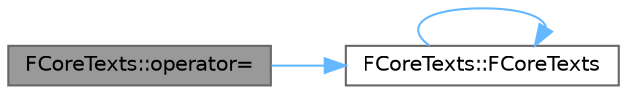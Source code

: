 digraph "FCoreTexts::operator="
{
 // INTERACTIVE_SVG=YES
 // LATEX_PDF_SIZE
  bgcolor="transparent";
  edge [fontname=Helvetica,fontsize=10,labelfontname=Helvetica,labelfontsize=10];
  node [fontname=Helvetica,fontsize=10,shape=box,height=0.2,width=0.4];
  rankdir="LR";
  Node1 [id="Node000001",label="FCoreTexts::operator=",height=0.2,width=0.4,color="gray40", fillcolor="grey60", style="filled", fontcolor="black",tooltip=" "];
  Node1 -> Node2 [id="edge1_Node000001_Node000002",color="steelblue1",style="solid",tooltip=" "];
  Node2 [id="Node000002",label="FCoreTexts::FCoreTexts",height=0.2,width=0.4,color="grey40", fillcolor="white", style="filled",URL="$d5/da6/structFCoreTexts.html#a5482c70ad3a3ab661658b70cbd6e90b0",tooltip=" "];
  Node2 -> Node2 [id="edge2_Node000002_Node000002",color="steelblue1",style="solid",tooltip=" "];
}
